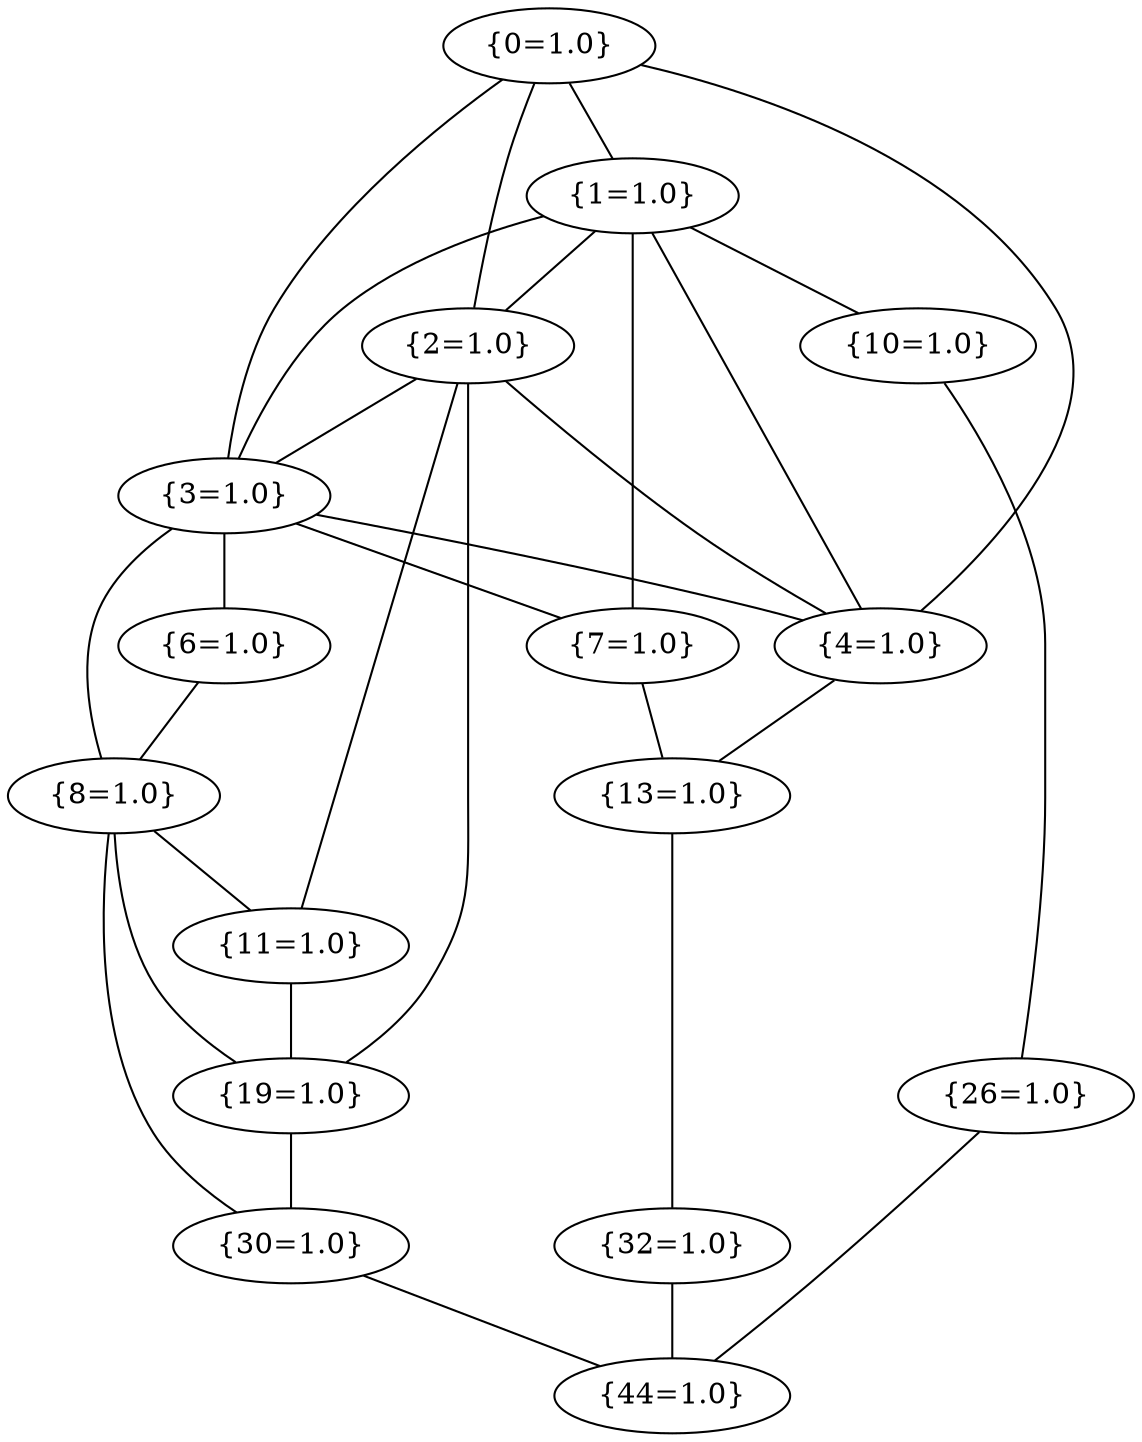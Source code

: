 graph {
	"{0=1.0}" ["state"="{0=1.0}"];
	"{1=1.0}" ["state"="{1=1.0}"];
	"{2=1.0}" ["state"="{2=1.0}"];
	"{3=1.0}" ["state"="{3=1.0}"];
	"{4=1.0}" ["state"="{4=1.0}"];
	"{13=1.0}" ["state"="{13=1.0}"];
	"{32=1.0}" ["state"="{32=1.0}"];
	"{44=1.0}" ["state"="{44=1.0}"];
	"{6=1.0}" ["state"="{6=1.0}"];
	"{7=1.0}" ["state"="{7=1.0}"];
	"{8=1.0}" ["state"="{8=1.0}"];
	"{11=1.0}" ["state"="{11=1.0}"];
	"{19=1.0}" ["state"="{19=1.0}"];
	"{30=1.0}" ["state"="{30=1.0}"];
	"{10=1.0}" ["state"="{10=1.0}"];
	"{26=1.0}" ["state"="{26=1.0}"];
	"{0=1.0}" -- "{1=1.0}" ;
	"{0=1.0}" -- "{2=1.0}" ;
	"{0=1.0}" -- "{3=1.0}" ;
	"{0=1.0}" -- "{4=1.0}" ;
	"{4=1.0}" -- "{13=1.0}" ;
	"{13=1.0}" -- "{32=1.0}" ;
	"{32=1.0}" -- "{44=1.0}" ;
	"{3=1.0}" -- "{4=1.0}" ;
	"{3=1.0}" -- "{6=1.0}" ;
	"{3=1.0}" -- "{7=1.0}" ;
	"{3=1.0}" -- "{8=1.0}" ;
	"{8=1.0}" -- "{11=1.0}" ;
	"{8=1.0}" -- "{19=1.0}" ;
	"{8=1.0}" -- "{30=1.0}" ;
	"{30=1.0}" -- "{44=1.0}" ;
	"{19=1.0}" -- "{30=1.0}" ;
	"{11=1.0}" -- "{19=1.0}" ;
	"{7=1.0}" -- "{13=1.0}" ;
	"{6=1.0}" -- "{8=1.0}" ;
	"{2=1.0}" -- "{3=1.0}" ;
	"{2=1.0}" -- "{4=1.0}" ;
	"{2=1.0}" -- "{11=1.0}" ;
	"{2=1.0}" -- "{19=1.0}" ;
	"{1=1.0}" -- "{2=1.0}" ;
	"{1=1.0}" -- "{3=1.0}" ;
	"{1=1.0}" -- "{4=1.0}" ;
	"{1=1.0}" -- "{7=1.0}" ;
	"{1=1.0}" -- "{10=1.0}" ;
	"{10=1.0}" -- "{26=1.0}" ;
	"{26=1.0}" -- "{44=1.0}" ;
}
